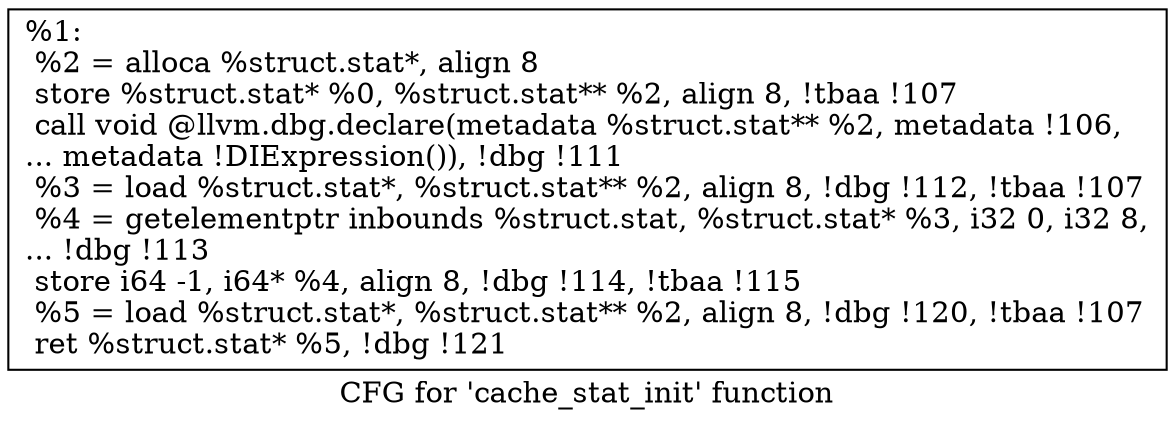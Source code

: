 digraph "CFG for 'cache_stat_init' function" {
	label="CFG for 'cache_stat_init' function";

	Node0x1fefae0 [shape=record,label="{%1:\l  %2 = alloca %struct.stat*, align 8\l  store %struct.stat* %0, %struct.stat** %2, align 8, !tbaa !107\l  call void @llvm.dbg.declare(metadata %struct.stat** %2, metadata !106,\l... metadata !DIExpression()), !dbg !111\l  %3 = load %struct.stat*, %struct.stat** %2, align 8, !dbg !112, !tbaa !107\l  %4 = getelementptr inbounds %struct.stat, %struct.stat* %3, i32 0, i32 8,\l... !dbg !113\l  store i64 -1, i64* %4, align 8, !dbg !114, !tbaa !115\l  %5 = load %struct.stat*, %struct.stat** %2, align 8, !dbg !120, !tbaa !107\l  ret %struct.stat* %5, !dbg !121\l}"];
}
